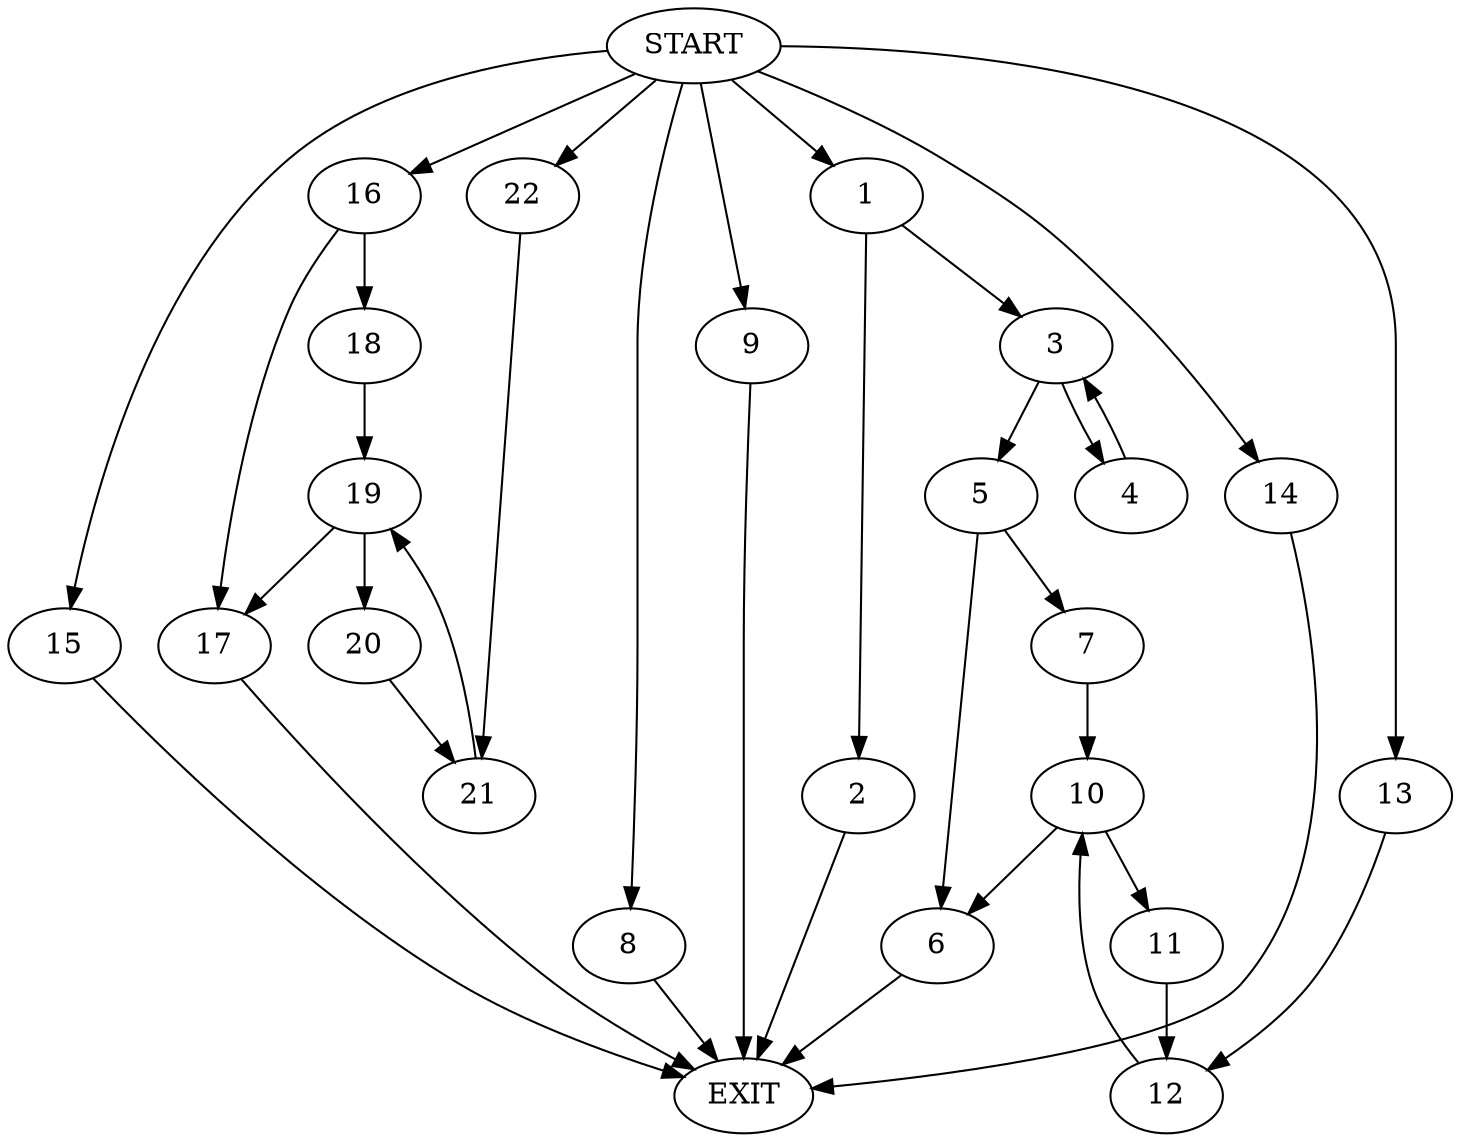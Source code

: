 digraph {
0 [label="START"]
23 [label="EXIT"]
0 -> 1
1 -> 2
1 -> 3
2 -> 23
3 -> 4
3 -> 5
5 -> 6
5 -> 7
4 -> 3
0 -> 8
8 -> 23
0 -> 9
9 -> 23
6 -> 23
7 -> 10
10 -> 6
10 -> 11
11 -> 12
12 -> 10
0 -> 13
13 -> 12
0 -> 14
14 -> 23
0 -> 15
15 -> 23
0 -> 16
16 -> 17
16 -> 18
17 -> 23
18 -> 19
19 -> 20
19 -> 17
20 -> 21
21 -> 19
0 -> 22
22 -> 21
}
